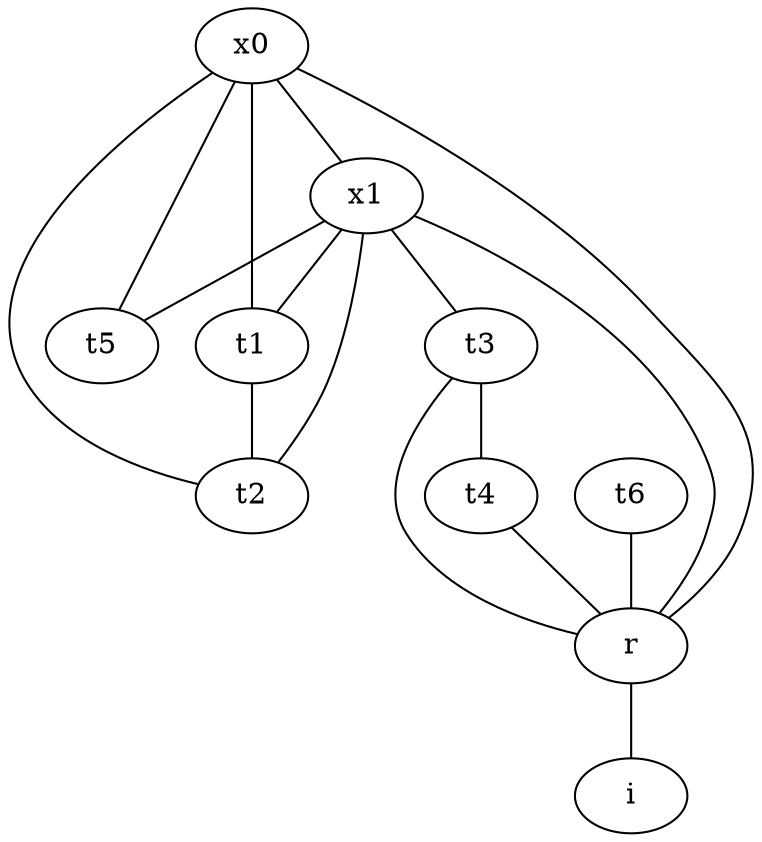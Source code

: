 graph {
    x0 -- x1;
    x0 -- t5;
    x0 -- t1;
    x0 -- t2;
    x0 -- r;
    x1 -- t5;
    x1 -- t1;
    x1 -- r;
    x1 -- t3;
    x1 -- t2;
    t1 -- t2;
    t3 -- t4;
    t3 -- r;
    t4 -- r;
    t6 -- r;
    r -- i;
}